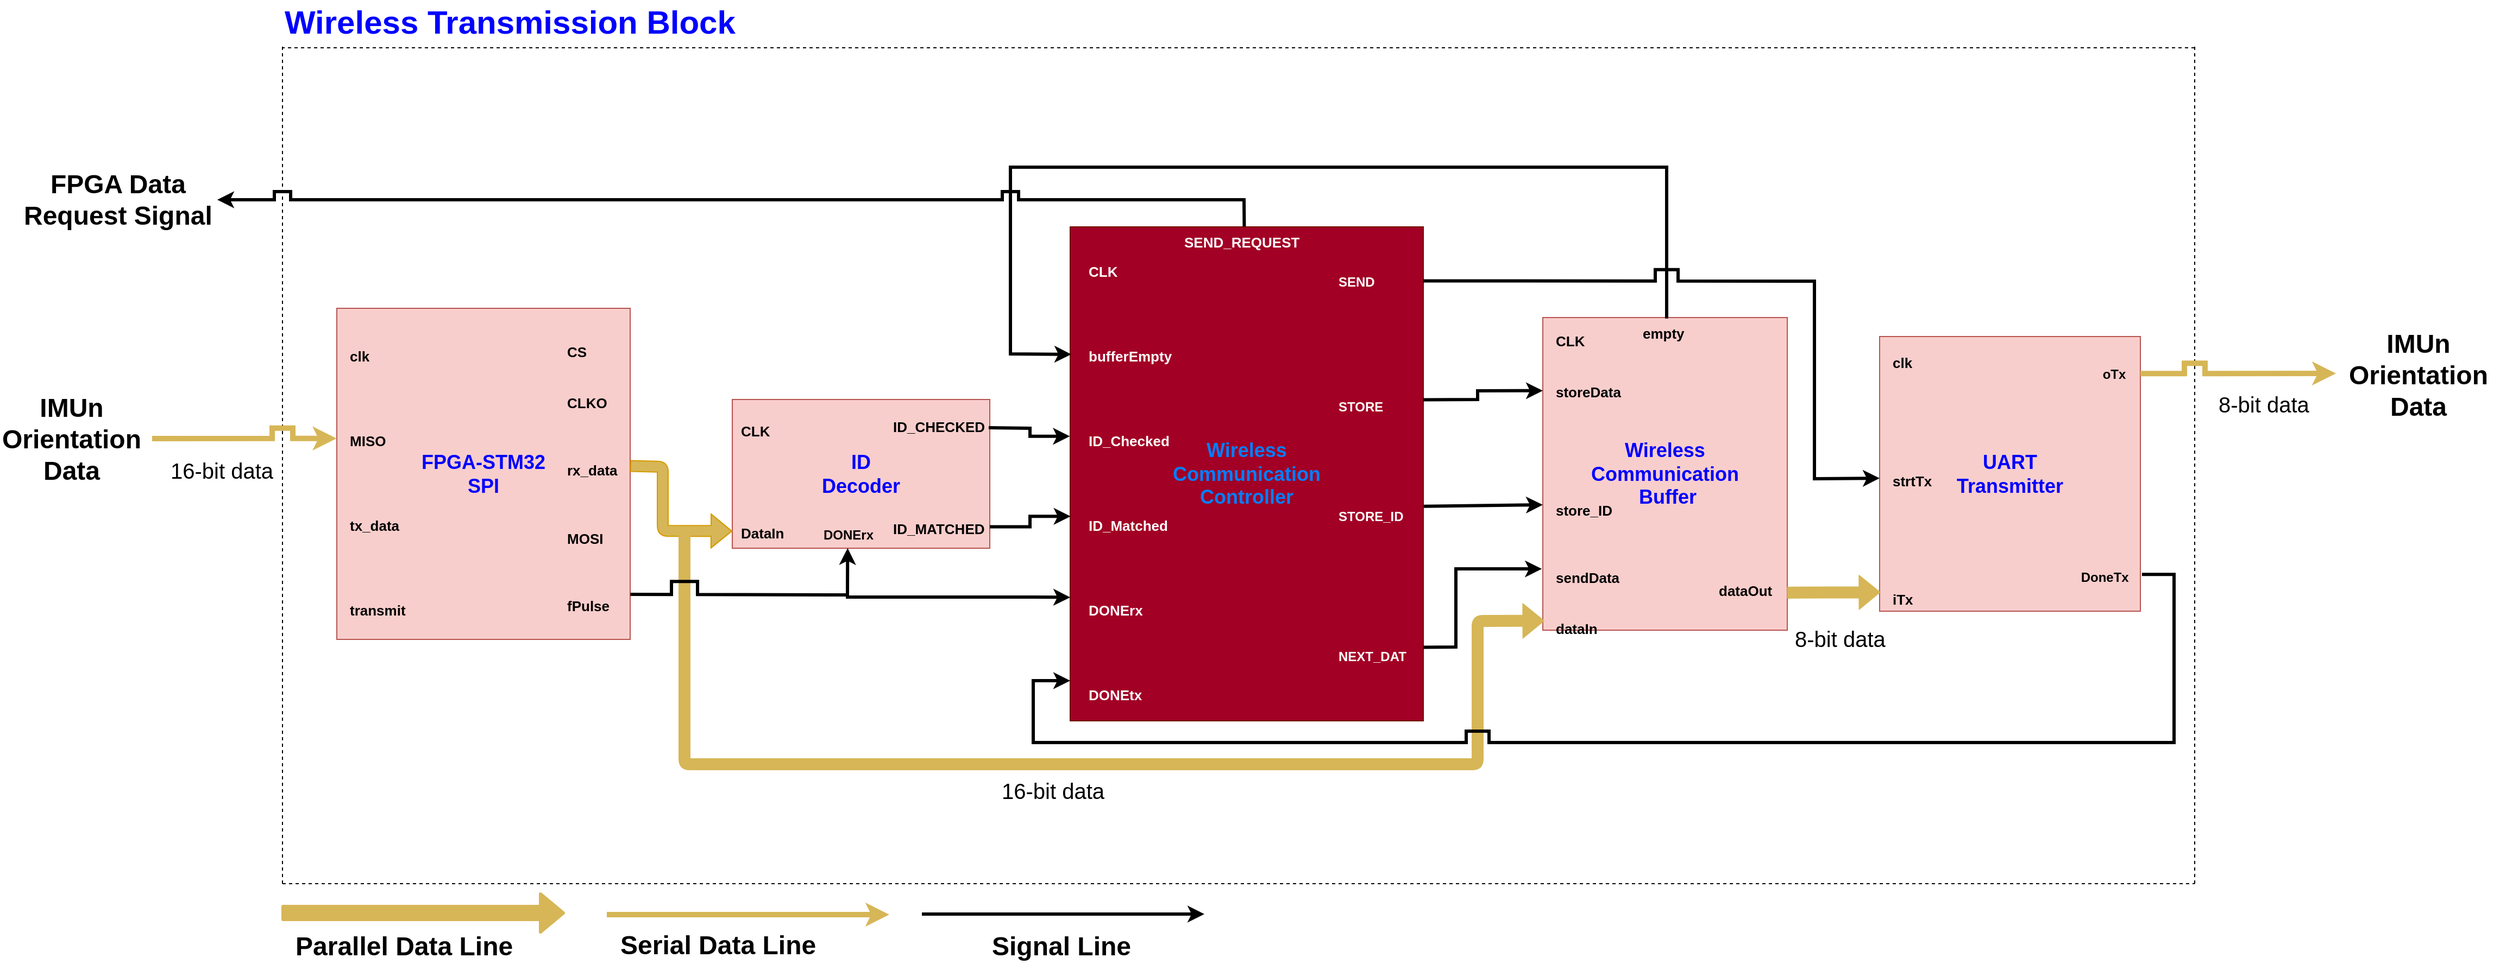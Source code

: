 <mxfile version="10.6.3" type="device"><diagram id="Y0oVzm_2MKty0GgQl-M_" name="Page-1"><mxGraphModel dx="3150" dy="2414" grid="1" gridSize="10" guides="1" tooltips="1" connect="1" arrows="1" fold="1" page="1" pageScale="1" pageWidth="827" pageHeight="1169" math="0" shadow="0"><root><mxCell id="0"/><mxCell id="1" parent="0"/><mxCell id="q69cXR5QzsIHPQoaysFz-1" value="&lt;font style=&quot;font-size: 18px&quot; color=&quot;#007fff&quot;&gt;&lt;b&gt;Wireless&lt;br&gt;Communication &lt;br&gt;Controller&lt;/b&gt;&lt;/font&gt;" style="rounded=0;whiteSpace=wrap;html=1;fillColor=#a20025;strokeColor=#6F0000;fontColor=#ffffff;" parent="1" vertex="1"><mxGeometry x="725" y="165" width="325" height="455" as="geometry"/></mxCell><mxCell id="q69cXR5QzsIHPQoaysFz-2" value="&lt;font style=&quot;font-size: 18px&quot; color=&quot;#0000ff&quot;&gt;&lt;b&gt;ID &lt;br&gt;Decoder&lt;/b&gt;&lt;/font&gt;" style="rounded=0;whiteSpace=wrap;html=1;fillColor=#f8cecc;strokeColor=#b85450;" parent="1" vertex="1"><mxGeometry x="414" y="324" width="237" height="137" as="geometry"/></mxCell><mxCell id="q69cXR5QzsIHPQoaysFz-6" value="&lt;font style=&quot;font-size: 18px&quot; color=&quot;#0000ff&quot;&gt;&lt;b&gt;FPGA-STM32 &lt;br&gt;SPI&lt;/b&gt;&lt;/font&gt;" style="rounded=0;whiteSpace=wrap;html=1;fillColor=#f8cecc;strokeColor=#b85450;" parent="1" vertex="1"><mxGeometry x="50" y="240" width="270" height="305" as="geometry"/></mxCell><mxCell id="uIqmTbMMCnCEDNhDyXRS-5" value="&lt;font style=&quot;font-size: 18px&quot; color=&quot;#0000ff&quot;&gt;&lt;b&gt;Wireless &lt;br&gt;Communication&lt;br&gt;&amp;nbsp;Buffer&lt;/b&gt;&lt;/font&gt;" style="rounded=0;whiteSpace=wrap;html=1;fillColor=#f8cecc;strokeColor=#b85450;" vertex="1" parent="1"><mxGeometry x="1160" y="248.5" width="225" height="288" as="geometry"/></mxCell><mxCell id="uIqmTbMMCnCEDNhDyXRS-16" value="&lt;font style=&quot;font-size: 18px&quot; color=&quot;#0000ff&quot;&gt;&lt;b&gt;UART &lt;br&gt;Transmitter&lt;/b&gt;&lt;/font&gt;" style="rounded=0;whiteSpace=wrap;html=1;fillColor=#f8cecc;strokeColor=#b85450;" vertex="1" parent="1"><mxGeometry x="1470" y="266" width="240" height="253" as="geometry"/></mxCell><mxCell id="uIqmTbMMCnCEDNhDyXRS-37" value="" style="endArrow=none;dashed=1;html=1;" edge="1" parent="1"><mxGeometry width="50" height="50" relative="1" as="geometry"><mxPoint y="770" as="sourcePoint"/><mxPoint y="-1" as="targetPoint"/></mxGeometry></mxCell><mxCell id="uIqmTbMMCnCEDNhDyXRS-38" value="" style="endArrow=none;dashed=1;html=1;" edge="1" parent="1"><mxGeometry width="50" height="50" relative="1" as="geometry"><mxPoint x="1760" y="770" as="sourcePoint"/><mxPoint x="1760" y="-1" as="targetPoint"/></mxGeometry></mxCell><mxCell id="uIqmTbMMCnCEDNhDyXRS-39" value="" style="endArrow=none;dashed=1;html=1;" edge="1" parent="1"><mxGeometry width="50" height="50" relative="1" as="geometry"><mxPoint y="770" as="sourcePoint"/><mxPoint x="1760" y="770" as="targetPoint"/></mxGeometry></mxCell><mxCell id="uIqmTbMMCnCEDNhDyXRS-40" value="" style="endArrow=none;dashed=1;html=1;" edge="1" parent="1"><mxGeometry width="50" height="50" relative="1" as="geometry"><mxPoint x="1760" as="sourcePoint"/><mxPoint as="targetPoint"/></mxGeometry></mxCell><mxCell id="uIqmTbMMCnCEDNhDyXRS-58" value="&lt;b style=&quot;font-size: 13px&quot;&gt;CS&lt;br&gt;&lt;br&gt;&lt;br&gt;CLKO&lt;br&gt;&lt;br&gt;&lt;br&gt;&lt;br&gt;rx_data&lt;br&gt;&lt;br&gt;&lt;br&gt;&lt;br&gt;MOSI&lt;br&gt;&lt;br&gt;&lt;br&gt;&lt;br&gt;fPulse&lt;/b&gt;&lt;br&gt;" style="text;html=1;resizable=0;points=[];autosize=1;align=left;verticalAlign=top;spacingTop=-4;" vertex="1" parent="1"><mxGeometry x="260" y="269.5" width="60" height="230" as="geometry"/></mxCell><mxCell id="uIqmTbMMCnCEDNhDyXRS-64" value="&lt;b style=&quot;font-size: 13px&quot;&gt;clk&lt;br&gt;&lt;br&gt;&lt;br&gt;&lt;br&gt;&lt;br&gt;MISO&lt;br&gt;&lt;br&gt;&lt;br&gt;&lt;br&gt;&lt;br&gt;tx_data&lt;br&gt;&lt;br&gt;&lt;br&gt;&lt;br&gt;&lt;br&gt;transmit&lt;/b&gt;&lt;br&gt;" style="text;html=1;resizable=0;points=[];autosize=1;align=left;verticalAlign=top;spacingTop=-4;" vertex="1" parent="1"><mxGeometry x="60" y="273.5" width="70" height="230" as="geometry"/></mxCell><mxCell id="uIqmTbMMCnCEDNhDyXRS-65" value="&lt;font color=&quot;#ffffff&quot; style=&quot;font-size: 13px&quot;&gt;&lt;b&gt;CLK&lt;br&gt;&lt;br&gt;&lt;br&gt;&lt;br&gt;&lt;br&gt;bufferEmpty&lt;br&gt;&lt;br&gt;&lt;br&gt;&lt;br&gt;&lt;br&gt;ID_Checked&lt;br&gt;&lt;br&gt;&lt;br&gt;&lt;br&gt;&lt;br&gt;ID_Matched&lt;br&gt;&lt;br&gt;&lt;br&gt;&lt;br&gt;&lt;br&gt;DONErx&lt;br&gt;&lt;br&gt;&lt;br&gt;&lt;br&gt;&lt;br&gt;DONEtx&lt;br&gt;&lt;/b&gt;&lt;/font&gt;" style="text;html=1;resizable=0;points=[];autosize=1;align=left;verticalAlign=top;spacingTop=-4;" vertex="1" parent="1"><mxGeometry x="740" y="195.5" width="90" height="370" as="geometry"/></mxCell><mxCell id="uIqmTbMMCnCEDNhDyXRS-66" value="&lt;b&gt;&lt;font color=&quot;#ffffff&quot;&gt;SEND&lt;/font&gt;&lt;/b&gt;&lt;font color=&quot;#ffffff&quot;&gt;&lt;b&gt;&lt;br&gt;&lt;br&gt;&lt;br&gt;&lt;br&gt;&lt;br&gt;&lt;br&gt;&lt;br&gt;&lt;br&gt;STORE&lt;br&gt;&lt;br&gt;&lt;br&gt;&lt;br&gt;&lt;br&gt;&lt;br&gt;&lt;br&gt;&lt;/b&gt;&lt;/font&gt;&lt;font color=&quot;#ffffff&quot;&gt;&lt;b&gt;STORE_ID&lt;/b&gt;&lt;/font&gt;&lt;font color=&quot;#ffffff&quot;&gt;&lt;b&gt;&lt;br&gt;&lt;br&gt;&lt;br&gt;&lt;br&gt;&lt;br&gt;&lt;br&gt;&lt;br&gt;&lt;br&gt;&lt;br&gt;NEXT_DAT&lt;br&gt;&lt;br&gt;&lt;br&gt;&lt;/b&gt;&lt;/font&gt;" style="text;html=1;resizable=0;points=[];autosize=1;align=left;verticalAlign=top;spacingTop=-4;" vertex="1" parent="1"><mxGeometry x="970" y="205.5" width="80" height="370" as="geometry"/></mxCell><mxCell id="uIqmTbMMCnCEDNhDyXRS-67" value="&lt;b&gt;&lt;font style=&quot;font-size: 13px&quot; color=&quot;#ffffff&quot;&gt;SEND_REQUEST&lt;/font&gt;&lt;/b&gt;&lt;br&gt;" style="text;html=1;resizable=0;points=[];autosize=1;align=left;verticalAlign=top;spacingTop=-4;" vertex="1" parent="1"><mxGeometry x="827.5" y="168.5" width="120" height="20" as="geometry"/></mxCell><mxCell id="uIqmTbMMCnCEDNhDyXRS-68" value="&lt;span style=&quot;font-size: 13px&quot;&gt;&lt;b&gt;CLK&lt;br&gt;&lt;br&gt;&lt;br&gt;&lt;br&gt;&lt;br&gt;&lt;br&gt;DataIn&lt;br&gt;&lt;/b&gt;&lt;/span&gt;" style="text;html=1;resizable=0;points=[];autosize=1;align=left;verticalAlign=top;spacingTop=-4;" vertex="1" parent="1"><mxGeometry x="420" y="342.5" width="60" height="100" as="geometry"/></mxCell><mxCell id="uIqmTbMMCnCEDNhDyXRS-69" value="&lt;span style=&quot;font-size: 13px&quot;&gt;&lt;b&gt;ID_CHECKED&lt;br&gt;&lt;br&gt;&lt;br&gt;&lt;br&gt;&lt;br&gt;&lt;br&gt;ID_MATCHED&lt;/b&gt;&lt;br&gt;&lt;/span&gt;" style="text;html=1;resizable=0;points=[];autosize=1;align=left;verticalAlign=top;spacingTop=-4;" vertex="1" parent="1"><mxGeometry x="560" y="338.5" width="100" height="100" as="geometry"/></mxCell><mxCell id="uIqmTbMMCnCEDNhDyXRS-70" value="&lt;span style=&quot;font-size: 13px&quot;&gt;&lt;b&gt;CLK&lt;br&gt;&lt;br&gt;&lt;br&gt;storeData&lt;br&gt;&lt;br&gt;&lt;br&gt;&lt;br&gt;&lt;br&gt;&lt;br&gt;&lt;br&gt;store_ID&lt;br&gt;&lt;br&gt;&lt;br&gt;&lt;br&gt;sendData&lt;br&gt;&lt;br&gt;&lt;br&gt;dataIn&lt;br&gt;&lt;/b&gt;&lt;/span&gt;" style="text;html=1;resizable=0;points=[];autosize=1;align=left;verticalAlign=top;spacingTop=-4;" vertex="1" parent="1"><mxGeometry x="1170.19" y="259.5" width="80" height="250" as="geometry"/></mxCell><mxCell id="uIqmTbMMCnCEDNhDyXRS-71" value="&lt;span style=&quot;font-size: 13px&quot;&gt;&lt;b&gt;dataOut&lt;br&gt;&lt;br&gt;&amp;nbsp; &amp;nbsp;&lt;br&gt;&lt;/b&gt;&lt;/span&gt;" style="text;html=1;resizable=0;points=[];autosize=1;align=left;verticalAlign=top;spacingTop=-4;" vertex="1" parent="1"><mxGeometry x="1320.19" y="489.5" width="60" height="40" as="geometry"/></mxCell><mxCell id="uIqmTbMMCnCEDNhDyXRS-72" value="&lt;span style=&quot;font-size: 13px&quot;&gt;&lt;b&gt;clk&lt;br&gt;&lt;br&gt;&lt;br&gt;&lt;br&gt;&lt;br&gt;&lt;br&gt;&lt;br&gt;strtTx&lt;br&gt;&lt;br&gt;&lt;br&gt;&lt;br&gt;&lt;br&gt;&lt;br&gt;&lt;br&gt;iTx&lt;br&gt;&lt;/b&gt;&lt;/span&gt;" style="text;html=1;resizable=0;points=[];autosize=1;align=left;verticalAlign=top;spacingTop=-4;" vertex="1" parent="1"><mxGeometry x="1480.19" y="279.5" width="50" height="210" as="geometry"/></mxCell><mxCell id="uIqmTbMMCnCEDNhDyXRS-73" value="&lt;span&gt;&lt;b&gt;&amp;nbsp; &amp;nbsp; &amp;nbsp; &amp;nbsp; &amp;nbsp; oTx&lt;br&gt;&lt;br&gt;&lt;br&gt;&lt;br&gt;&lt;br&gt;&lt;br&gt;&lt;br&gt;&lt;br&gt;&lt;br&gt;&lt;br&gt;&lt;br&gt;&lt;br&gt;&lt;br&gt;&lt;/b&gt;&lt;/span&gt;&lt;b&gt;&amp;nbsp; &amp;nbsp; DoneTx&lt;/b&gt;&lt;span&gt;&lt;b&gt;&lt;br&gt;&lt;/b&gt;&lt;/span&gt;" style="text;html=1;resizable=0;points=[];autosize=1;align=left;verticalAlign=top;spacingTop=-4;" vertex="1" parent="1"><mxGeometry x="1639.856" y="290.5" width="70" height="200" as="geometry"/></mxCell><mxCell id="uIqmTbMMCnCEDNhDyXRS-75" value="" style="shape=flexArrow;endArrow=classic;html=1;endSize=6;startSize=6;targetPerimeterSpacing=1;entryX=0;entryY=0.885;entryDx=0;entryDy=0;entryPerimeter=0;fillColor=#D6B656;strokeColor=#d79b00;" edge="1" parent="1" source="uIqmTbMMCnCEDNhDyXRS-58" target="q69cXR5QzsIHPQoaysFz-2"><mxGeometry width="50" height="50" relative="1" as="geometry"><mxPoint x="324" y="386.19" as="sourcePoint"/><mxPoint x="420" y="399" as="targetPoint"/><Array as="points"><mxPoint x="350" y="386"/><mxPoint x="350" y="445"/></Array></mxGeometry></mxCell><mxCell id="uIqmTbMMCnCEDNhDyXRS-76" value="" style="shape=flexArrow;endArrow=classic;html=1;entryX=0.006;entryY=0.97;entryDx=0;entryDy=0;entryPerimeter=0;fillColor=#D6B656;strokeColor=#d6b656;" edge="1" parent="1" target="uIqmTbMMCnCEDNhDyXRS-5"><mxGeometry width="50" height="50" relative="1" as="geometry"><mxPoint x="370" y="449.5" as="sourcePoint"/><mxPoint x="1140" y="700" as="targetPoint"/><Array as="points"><mxPoint x="370" y="660"/><mxPoint x="730" y="660"/><mxPoint x="1100" y="660"/><mxPoint x="1100" y="528"/></Array></mxGeometry></mxCell><mxCell id="uIqmTbMMCnCEDNhDyXRS-77" value="" style="endArrow=classic;html=1;exitX=1.001;exitY=0.864;exitDx=0;exitDy=0;exitPerimeter=0;entryX=0.448;entryY=0.999;entryDx=0;entryDy=0;entryPerimeter=0;strokeWidth=3;jumpStyle=sharp;jumpSize=20;rounded=0;" edge="1" parent="1" source="q69cXR5QzsIHPQoaysFz-6" target="q69cXR5QzsIHPQoaysFz-2"><mxGeometry width="50" height="50" relative="1" as="geometry"><mxPoint x="350" y="530.5" as="sourcePoint"/><mxPoint x="400" y="504" as="targetPoint"/><Array as="points"><mxPoint x="360" y="504"/><mxPoint x="370" y="504"/><mxPoint x="430" y="504"/><mxPoint x="520" y="504"/><mxPoint x="520" y="490"/></Array></mxGeometry></mxCell><mxCell id="uIqmTbMMCnCEDNhDyXRS-78" value="&lt;b&gt;DONErx&lt;br&gt;&lt;/b&gt;" style="text;html=1;resizable=0;points=[];autosize=1;align=left;verticalAlign=top;spacingTop=-4;" vertex="1" parent="1"><mxGeometry x="496" y="438.5" width="60" height="20" as="geometry"/></mxCell><mxCell id="uIqmTbMMCnCEDNhDyXRS-79" value="" style="endArrow=classic;html=1;entryX=0;entryY=0.75;entryDx=0;entryDy=0;strokeWidth=3;rounded=0;" edge="1" parent="1" target="q69cXR5QzsIHPQoaysFz-1"><mxGeometry width="50" height="50" relative="1" as="geometry"><mxPoint x="520" y="500" as="sourcePoint"/><mxPoint x="610" y="484.5" as="targetPoint"/><Array as="points"><mxPoint x="520" y="506"/><mxPoint x="690" y="506"/></Array></mxGeometry></mxCell><mxCell id="uIqmTbMMCnCEDNhDyXRS-81" value="" style="endArrow=classic;html=1;entryX=0.001;entryY=0.586;entryDx=0;entryDy=0;entryPerimeter=0;exitX=1;exitY=0.856;exitDx=0;exitDy=0;exitPerimeter=0;strokeWidth=3;edgeStyle=orthogonalEdgeStyle;rounded=0;" edge="1" parent="1" source="q69cXR5QzsIHPQoaysFz-2" target="q69cXR5QzsIHPQoaysFz-1"><mxGeometry width="50" height="50" relative="1" as="geometry"><mxPoint x="660" y="463.5" as="sourcePoint"/><mxPoint x="710" y="413.5" as="targetPoint"/></mxGeometry></mxCell><mxCell id="uIqmTbMMCnCEDNhDyXRS-82" value="" style="endArrow=classic;html=1;entryX=-0.001;entryY=0.424;entryDx=0;entryDy=0;entryPerimeter=0;strokeWidth=3;edgeStyle=orthogonalEdgeStyle;rounded=0;" edge="1" parent="1" target="q69cXR5QzsIHPQoaysFz-1"><mxGeometry width="50" height="50" relative="1" as="geometry"><mxPoint x="650" y="350" as="sourcePoint"/><mxPoint x="710" y="338.5" as="targetPoint"/></mxGeometry></mxCell><mxCell id="uIqmTbMMCnCEDNhDyXRS-83" value="" style="endArrow=classic;html=1;exitX=1.007;exitY=0.586;exitDx=0;exitDy=0;exitPerimeter=0;entryX=0;entryY=0.599;entryDx=0;entryDy=0;entryPerimeter=0;strokeWidth=3;" edge="1" parent="1" source="uIqmTbMMCnCEDNhDyXRS-66" target="uIqmTbMMCnCEDNhDyXRS-5"><mxGeometry width="50" height="50" relative="1" as="geometry"><mxPoint x="1080" y="472.5" as="sourcePoint"/><mxPoint x="1130" y="422.5" as="targetPoint"/><Array as="points"/></mxGeometry></mxCell><mxCell id="uIqmTbMMCnCEDNhDyXRS-85" value="" style="endArrow=classic;html=1;exitX=1.003;exitY=0.937;exitDx=0;exitDy=0;exitPerimeter=0;entryX=-0.004;entryY=0.804;entryDx=0;entryDy=0;entryPerimeter=0;strokeWidth=3;rounded=0;" edge="1" parent="1" source="uIqmTbMMCnCEDNhDyXRS-66" target="uIqmTbMMCnCEDNhDyXRS-5"><mxGeometry width="50" height="50" relative="1" as="geometry"><mxPoint x="1050.793" y="481.241" as="sourcePoint"/><mxPoint x="1159.759" y="479.862" as="targetPoint"/><Array as="points"><mxPoint x="1080" y="552"/><mxPoint x="1080" y="480"/></Array></mxGeometry></mxCell><mxCell id="uIqmTbMMCnCEDNhDyXRS-86" value="" style="endArrow=classic;html=1;exitX=0.999;exitY=0.321;exitDx=0;exitDy=0;exitPerimeter=0;entryX=0;entryY=0.234;entryDx=0;entryDy=0;entryPerimeter=0;strokeWidth=3;rounded=0;" edge="1" parent="1" source="uIqmTbMMCnCEDNhDyXRS-66" target="uIqmTbMMCnCEDNhDyXRS-5"><mxGeometry width="50" height="50" relative="1" as="geometry"><mxPoint x="1049.793" y="324.741" as="sourcePoint"/><mxPoint x="1158.759" y="323.362" as="targetPoint"/><Array as="points"><mxPoint x="1100" y="324"/><mxPoint x="1100" y="316"/></Array></mxGeometry></mxCell><mxCell id="uIqmTbMMCnCEDNhDyXRS-87" value="&lt;b&gt;&lt;font style=&quot;font-size: 13px&quot;&gt;empty&lt;/font&gt;&lt;/b&gt;" style="text;html=1;" vertex="1" parent="1"><mxGeometry x="1250" y="248.5" width="60" height="30" as="geometry"/></mxCell><mxCell id="uIqmTbMMCnCEDNhDyXRS-88" value="" style="endArrow=classic;html=1;exitX=0.4;exitY=0.028;exitDx=0;exitDy=0;strokeWidth=3;exitPerimeter=0;entryX=0.003;entryY=0.258;entryDx=0;entryDy=0;entryPerimeter=0;rounded=0;" edge="1" parent="1" source="uIqmTbMMCnCEDNhDyXRS-87" target="q69cXR5QzsIHPQoaysFz-1"><mxGeometry width="50" height="50" relative="1" as="geometry"><mxPoint x="1225.5" y="151" as="sourcePoint"/><mxPoint x="670" y="280" as="targetPoint"/><Array as="points"><mxPoint x="1274" y="110"/><mxPoint x="670" y="110"/><mxPoint x="670" y="282"/></Array></mxGeometry></mxCell><mxCell id="uIqmTbMMCnCEDNhDyXRS-90" value="" style="endArrow=classic;html=1;exitX=0.998;exitY=0.025;exitDx=0;exitDy=0;exitPerimeter=0;strokeWidth=3;entryX=0;entryY=0.516;entryDx=0;entryDy=0;entryPerimeter=0;jumpStyle=sharp;jumpSize=17;startSize=6;endSize=6;rounded=0;" edge="1" parent="1" source="uIqmTbMMCnCEDNhDyXRS-66" target="uIqmTbMMCnCEDNhDyXRS-16"><mxGeometry width="50" height="50" relative="1" as="geometry"><mxPoint x="1061" y="221" as="sourcePoint"/><mxPoint x="1420" y="400" as="targetPoint"/><Array as="points"><mxPoint x="1260" y="215"/><mxPoint x="1270" y="215"/><mxPoint x="1290" y="215"/><mxPoint x="1410" y="215"/><mxPoint x="1410" y="397"/></Array></mxGeometry></mxCell><mxCell id="uIqmTbMMCnCEDNhDyXRS-91" value="" style="endArrow=classic;html=1;strokeWidth=3;exitX=1.006;exitY=0.866;exitDx=0;exitDy=0;exitPerimeter=0;jumpStyle=sharp;jumpSize=17;edgeStyle=orthogonalEdgeStyle;rounded=0;" edge="1" parent="1" source="uIqmTbMMCnCEDNhDyXRS-16" target="q69cXR5QzsIHPQoaysFz-1"><mxGeometry width="50" height="50" relative="1" as="geometry"><mxPoint x="1740" y="480" as="sourcePoint"/><mxPoint x="670" y="610" as="targetPoint"/><Array as="points"><mxPoint x="1741" y="485"/><mxPoint x="1741" y="640"/><mxPoint x="691" y="640"/><mxPoint x="691" y="583"/></Array></mxGeometry></mxCell><mxCell id="uIqmTbMMCnCEDNhDyXRS-92" value="" style="endArrow=classic;html=1;exitX=1;exitY=0.135;exitDx=0;exitDy=0;exitPerimeter=0;strokeWidth=5;jumpStyle=sharp;jumpSize=11;fillColor=#fff2cc;strokeColor=#d6b656;rounded=0;" edge="1" parent="1" source="uIqmTbMMCnCEDNhDyXRS-16"><mxGeometry width="50" height="50" relative="1" as="geometry"><mxPoint x="1769.833" y="301.667" as="sourcePoint"/><mxPoint x="1890" y="300" as="targetPoint"/><Array as="points"/></mxGeometry></mxCell><mxCell id="uIqmTbMMCnCEDNhDyXRS-94" value="" style="endArrow=classic;html=1;entryX=-0.001;entryY=0.393;entryDx=0;entryDy=0;entryPerimeter=0;strokeWidth=5;jumpStyle=sharp;jumpSize=11;fillColor=#fff2cc;strokeColor=#d6b656;rounded=0;" edge="1" parent="1" target="q69cXR5QzsIHPQoaysFz-6"><mxGeometry width="50" height="50" relative="1" as="geometry"><mxPoint x="-120" y="360" as="sourcePoint"/><mxPoint x="-10" y="360" as="targetPoint"/><Array as="points"/></mxGeometry></mxCell><mxCell id="uIqmTbMMCnCEDNhDyXRS-95" value="" style="endArrow=classic;html=1;strokeWidth=3;exitX=0.493;exitY=-0.001;exitDx=0;exitDy=0;exitPerimeter=0;jumpStyle=sharp;jumpSize=11;shadow=0;rounded=0;" edge="1" parent="1" source="q69cXR5QzsIHPQoaysFz-1"><mxGeometry width="50" height="50" relative="1" as="geometry"><mxPoint x="890" y="140" as="sourcePoint"/><mxPoint x="-60" y="140" as="targetPoint"/><Array as="points"><mxPoint x="885" y="140"/></Array></mxGeometry></mxCell><mxCell id="uIqmTbMMCnCEDNhDyXRS-97" value="" style="shape=flexArrow;endArrow=classic;html=1;shadow=0;strokeWidth=1;entryX=0.003;entryY=0.931;entryDx=0;entryDy=0;entryPerimeter=0;fillColor=#D6B656;strokeColor=#d6b656;exitX=0.999;exitY=0.88;exitDx=0;exitDy=0;exitPerimeter=0;" edge="1" parent="1" source="uIqmTbMMCnCEDNhDyXRS-5" target="uIqmTbMMCnCEDNhDyXRS-16"><mxGeometry width="50" height="50" relative="1" as="geometry"><mxPoint x="1384" y="502" as="sourcePoint"/><mxPoint x="1480" y="525.5" as="targetPoint"/></mxGeometry></mxCell><mxCell id="uIqmTbMMCnCEDNhDyXRS-119" value="" style="shape=flexArrow;endArrow=classic;html=1;shadow=0;strokeColor=#D6B656;strokeWidth=3;fillColor=#D6B656;" edge="1" parent="1"><mxGeometry width="50" height="50" relative="1" as="geometry"><mxPoint x="-1" y="797" as="sourcePoint"/><mxPoint x="260" y="797" as="targetPoint"/></mxGeometry></mxCell><mxCell id="uIqmTbMMCnCEDNhDyXRS-120" value="" style="endArrow=classic;html=1;shadow=0;strokeColor=#D6B656;strokeWidth=5;fillColor=#D6B656;rounded=0;" edge="1" parent="1"><mxGeometry width="50" height="50" relative="1" as="geometry"><mxPoint x="298.5" y="798.5" as="sourcePoint"/><mxPoint x="558.5" y="798.5" as="targetPoint"/></mxGeometry></mxCell><mxCell id="uIqmTbMMCnCEDNhDyXRS-121" value="" style="endArrow=classic;html=1;shadow=0;strokeColor=#000000;strokeWidth=3;fillColor=#D6B656;" edge="1" parent="1"><mxGeometry width="50" height="50" relative="1" as="geometry"><mxPoint x="588.5" y="798.0" as="sourcePoint"/><mxPoint x="848.5" y="798.0" as="targetPoint"/></mxGeometry></mxCell><mxCell id="uIqmTbMMCnCEDNhDyXRS-122" value="&lt;b&gt;&lt;font style=&quot;font-size: 24px&quot;&gt;Parallel Data Line&lt;/font&gt;&lt;/b&gt;" style="text;html=1;resizable=0;points=[];autosize=1;align=left;verticalAlign=top;spacingTop=-4;" vertex="1" parent="1"><mxGeometry x="10" y="811" width="220" height="20" as="geometry"/></mxCell><mxCell id="uIqmTbMMCnCEDNhDyXRS-123" value="&lt;font size=&quot;1&quot;&gt;&lt;b style=&quot;font-size: 24px&quot;&gt;Serial Data Line&lt;/b&gt;&lt;/font&gt;" style="text;html=1;" vertex="1" parent="1"><mxGeometry x="308.5" y="806" width="120" height="30" as="geometry"/></mxCell><mxCell id="uIqmTbMMCnCEDNhDyXRS-124" value="&lt;font size=&quot;1&quot;&gt;&lt;b style=&quot;font-size: 24px&quot;&gt;Signal Line&lt;/b&gt;&lt;/font&gt;" style="text;html=1;resizable=0;points=[];autosize=1;align=left;verticalAlign=top;spacingTop=-4;" vertex="1" parent="1"><mxGeometry x="651" y="811" width="140" height="20" as="geometry"/></mxCell><mxCell id="uIqmTbMMCnCEDNhDyXRS-127" value="&lt;div style=&quot;text-align: center ; font-size: 24px&quot;&gt;&lt;b&gt;&lt;font style=&quot;font-size: 24px&quot;&gt;IMUn&lt;/font&gt;&lt;/b&gt;&lt;/div&gt;&lt;div style=&quot;text-align: center ; font-size: 24px&quot;&gt;&lt;b&gt;&lt;font style=&quot;font-size: 24px&quot;&gt;Orientation&lt;/font&gt;&lt;/b&gt;&lt;/div&gt;&lt;div style=&quot;text-align: center ; font-size: 24px&quot;&gt;&lt;b&gt;&lt;font style=&quot;font-size: 24px&quot;&gt;Data&lt;/font&gt;&lt;/b&gt;&lt;/div&gt;" style="text;html=1;resizable=0;points=[];autosize=1;align=left;verticalAlign=top;spacingTop=-4;" vertex="1" parent="1"><mxGeometry x="-260" y="314.5" width="140" height="40" as="geometry"/></mxCell><mxCell id="uIqmTbMMCnCEDNhDyXRS-129" value="&lt;div style=&quot;text-align: center ; font-size: 24px&quot;&gt;&lt;b&gt;&lt;font style=&quot;font-size: 24px&quot;&gt;FPGA Data&lt;/font&gt;&lt;/b&gt;&lt;/div&gt;&lt;div style=&quot;text-align: center ; font-size: 24px&quot;&gt;&lt;b&gt;&lt;font style=&quot;font-size: 24px&quot;&gt;Request Signal&lt;/font&gt;&lt;/b&gt;&lt;/div&gt;" style="text;html=1;resizable=0;points=[];autosize=1;align=left;verticalAlign=top;spacingTop=-4;" vertex="1" parent="1"><mxGeometry x="-240" y="108.5" width="190" height="30" as="geometry"/></mxCell><mxCell id="uIqmTbMMCnCEDNhDyXRS-135" value="&lt;div style=&quot;text-align: center ; font-size: 24px&quot;&gt;&lt;b&gt;IMUn&lt;/b&gt;&lt;/div&gt;&lt;div style=&quot;text-align: center ; font-size: 24px&quot;&gt;&lt;b&gt;Orientation&lt;/b&gt;&lt;/div&gt;&lt;div style=&quot;text-align: center ; font-size: 24px&quot;&gt;&lt;b&gt;Data&lt;/b&gt;&lt;/div&gt;" style="text;html=1;resizable=0;points=[];autosize=1;align=left;verticalAlign=top;spacingTop=-4;" vertex="1" parent="1"><mxGeometry x="1900" y="255.5" width="140" height="40" as="geometry"/></mxCell><mxCell id="uIqmTbMMCnCEDNhDyXRS-138" value="&lt;font style=&quot;font-size: 30px&quot; color=&quot;#0000ff&quot;&gt;&lt;b&gt;Wireless Transmission Block&lt;/b&gt;&lt;/font&gt;" style="text;html=1;resizable=0;points=[];autosize=1;align=left;verticalAlign=top;spacingTop=-4;" vertex="1" parent="1"><mxGeometry y="-44" width="430" height="20" as="geometry"/></mxCell><mxCell id="uIqmTbMMCnCEDNhDyXRS-139" value="&lt;font style=&quot;font-size: 20px&quot;&gt;16-bit data&lt;/font&gt;" style="text;html=1;resizable=0;points=[];autosize=1;align=left;verticalAlign=top;spacingTop=-4;" vertex="1" parent="1"><mxGeometry x="-105" y="374.5" width="110" height="20" as="geometry"/></mxCell><mxCell id="uIqmTbMMCnCEDNhDyXRS-141" value="&lt;font style=&quot;font-size: 20px&quot;&gt;16-bit data&lt;/font&gt;" style="text;html=1;resizable=0;points=[];autosize=1;align=left;verticalAlign=top;spacingTop=-4;" vertex="1" parent="1"><mxGeometry x="660" y="670" width="110" height="20" as="geometry"/></mxCell><mxCell id="uIqmTbMMCnCEDNhDyXRS-143" value="&lt;font style=&quot;font-size: 20px&quot;&gt;8-bit data&lt;/font&gt;" style="text;html=1;resizable=0;points=[];autosize=1;align=left;verticalAlign=top;spacingTop=-4;" vertex="1" parent="1"><mxGeometry x="1390" y="529.5" width="100" height="20" as="geometry"/></mxCell><mxCell id="uIqmTbMMCnCEDNhDyXRS-144" value="&lt;font style=&quot;font-size: 20px&quot;&gt;8-bit data&lt;/font&gt;" style="text;html=1;resizable=0;points=[];autosize=1;align=left;verticalAlign=top;spacingTop=-4;" vertex="1" parent="1"><mxGeometry x="1780" y="314" width="100" height="20" as="geometry"/></mxCell></root></mxGraphModel></diagram></mxfile>